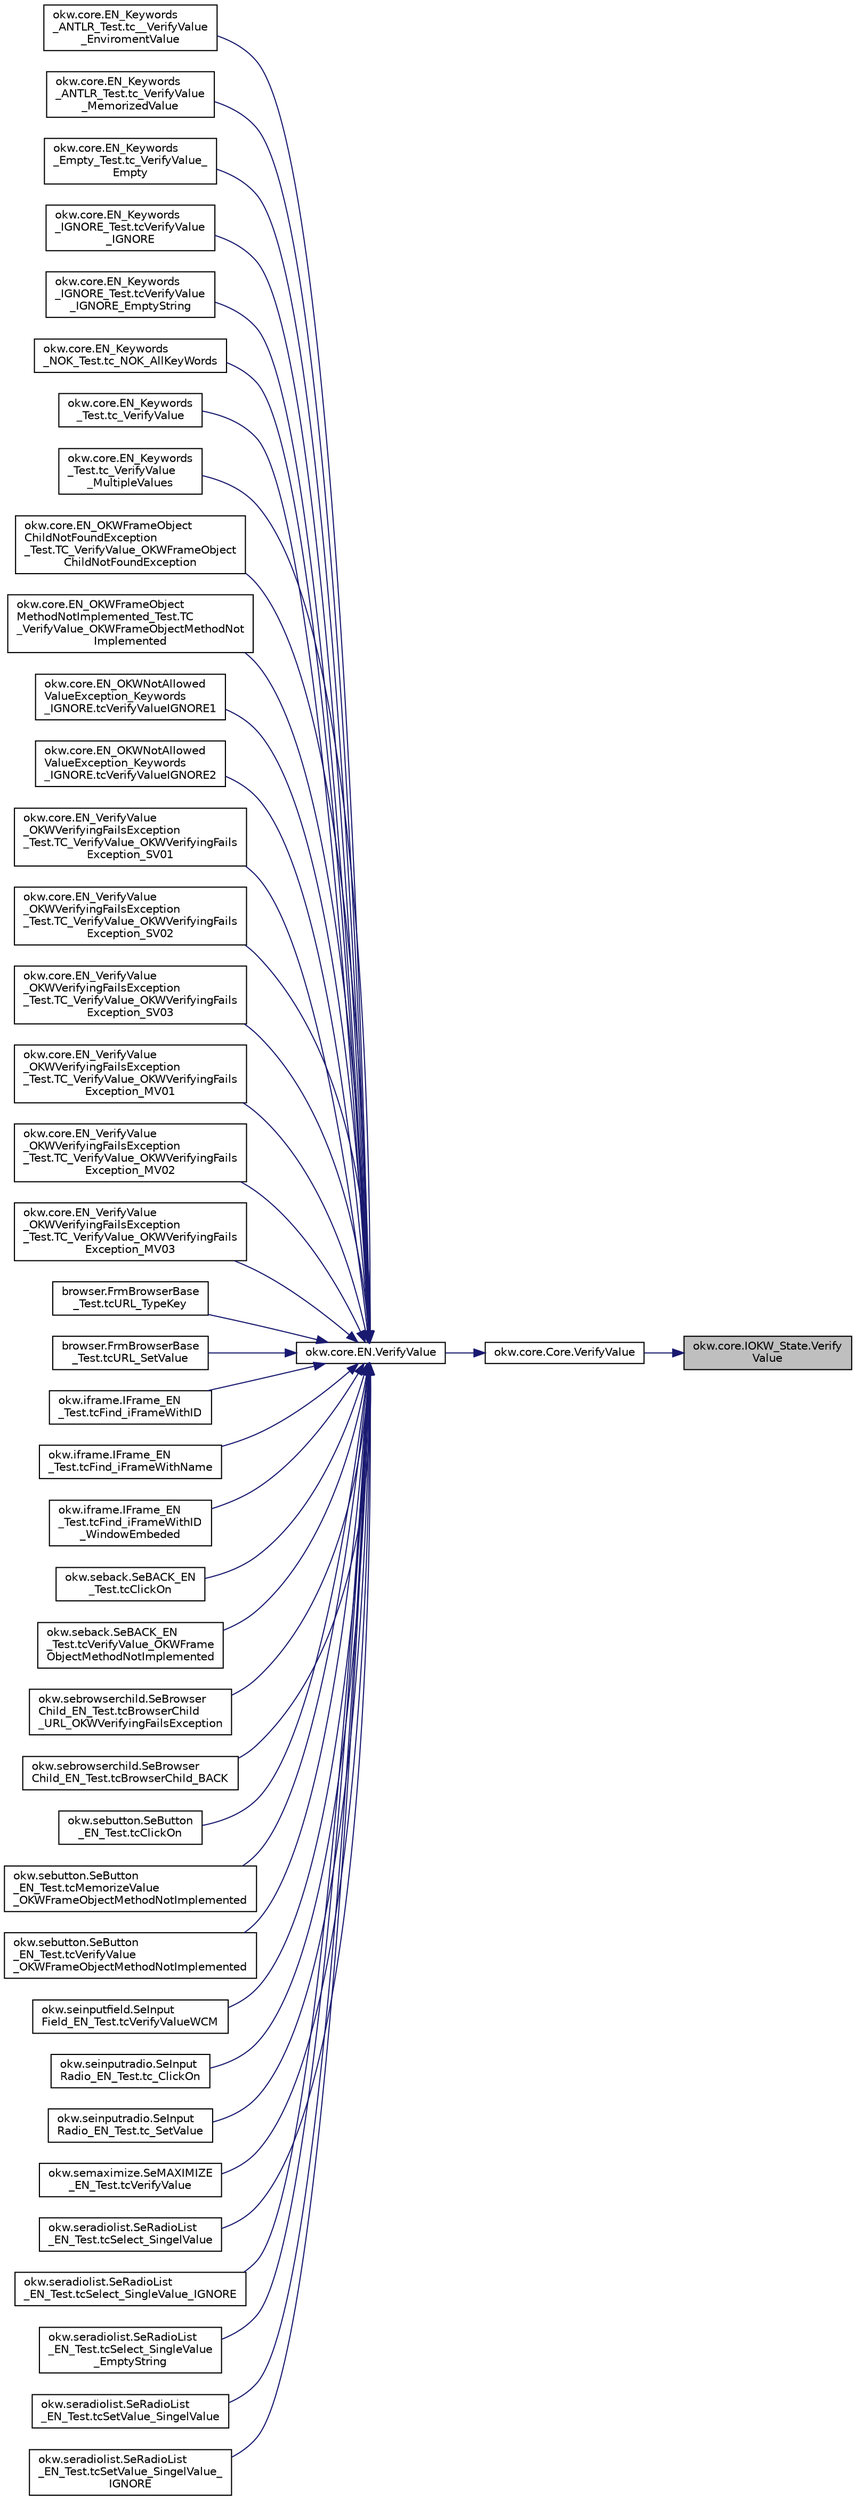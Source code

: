 digraph "okw.core.IOKW_State.VerifyValue"
{
 // INTERACTIVE_SVG=YES
 // LATEX_PDF_SIZE
  edge [fontname="Helvetica",fontsize="10",labelfontname="Helvetica",labelfontsize="10"];
  node [fontname="Helvetica",fontsize="10",shape=record];
  rankdir="RL";
  Node4311 [label="okw.core.IOKW_State.Verify\lValue",height=0.2,width=0.4,color="black", fillcolor="grey75", style="filled", fontcolor="black",tooltip="Prüft den Standardwert eines Objektes (in den meisten Fällen ist dies der angezeigte Text)."];
  Node4311 -> Node4312 [dir="back",color="midnightblue",fontsize="10",style="solid",fontname="Helvetica"];
  Node4312 [label="okw.core.Core.VerifyValue",height=0.2,width=0.4,color="black", fillcolor="white", style="filled",URL="$classokw_1_1core_1_1_core.html#aac0d21359cfabf641db830eadeb11721",tooltip="Prüft den Standardwert eines Objektes (in den meisten Fällen ist dies der angezeigte Text)."];
  Node4312 -> Node4313 [dir="back",color="midnightblue",fontsize="10",style="solid",fontname="Helvetica"];
  Node4313 [label="okw.core.EN.VerifyValue",height=0.2,width=0.4,color="black", fillcolor="white", style="filled",URL="$classokw_1_1core_1_1_e_n.html#adb1179b7a549509b59f95a87a52e295d",tooltip="Prüft den Standardwert eines Objektes (in den meisten Fällen ist dies der angezeigte Text)."];
  Node4313 -> Node4314 [dir="back",color="midnightblue",fontsize="10",style="solid",fontname="Helvetica"];
  Node4314 [label="okw.core.EN_Keywords\l_ANTLR_Test.tc__VerifyValue\l_EnviromentValue",height=0.2,width=0.4,color="black", fillcolor="white", style="filled",URL="$classokw_1_1core_1_1_e_n___keywords___a_n_t_l_r___test.html#a69a2b4ab3ce9ac32a1301aacf331381a",tooltip=" "];
  Node4313 -> Node4315 [dir="back",color="midnightblue",fontsize="10",style="solid",fontname="Helvetica"];
  Node4315 [label="okw.core.EN_Keywords\l_ANTLR_Test.tc_VerifyValue\l_MemorizedValue",height=0.2,width=0.4,color="black", fillcolor="white", style="filled",URL="$classokw_1_1core_1_1_e_n___keywords___a_n_t_l_r___test.html#aec41defef22482ea9a32bd654540ae50",tooltip=" "];
  Node4313 -> Node4316 [dir="back",color="midnightblue",fontsize="10",style="solid",fontname="Helvetica"];
  Node4316 [label="okw.core.EN_Keywords\l_Empty_Test.tc_VerifyValue_\lEmpty",height=0.2,width=0.4,color="black", fillcolor="white", style="filled",URL="$classokw_1_1core_1_1_e_n___keywords___empty___test.html#af5ac8434525ea2d957a519050bf183bb",tooltip="Prüft \"${EMPTY}\" für das Schlüsselwort VerifyValue(string,string)"];
  Node4313 -> Node4317 [dir="back",color="midnightblue",fontsize="10",style="solid",fontname="Helvetica"];
  Node4317 [label="okw.core.EN_Keywords\l_IGNORE_Test.tcVerifyValue\l_IGNORE",height=0.2,width=0.4,color="black", fillcolor="white", style="filled",URL="$classokw_1_1core_1_1_e_n___keywords___i_g_n_o_r_e___test.html#a65d01b274cba5d1b6800f618d685c986",tooltip=" "];
  Node4313 -> Node4318 [dir="back",color="midnightblue",fontsize="10",style="solid",fontname="Helvetica"];
  Node4318 [label="okw.core.EN_Keywords\l_IGNORE_Test.tcVerifyValue\l_IGNORE_EmptyString",height=0.2,width=0.4,color="black", fillcolor="white", style="filled",URL="$classokw_1_1core_1_1_e_n___keywords___i_g_n_o_r_e___test.html#a4d3d66d9ea520254327021bf3a24a8aa",tooltip=" "];
  Node4313 -> Node4319 [dir="back",color="midnightblue",fontsize="10",style="solid",fontname="Helvetica"];
  Node4319 [label="okw.core.EN_Keywords\l_NOK_Test.tc_NOK_AllKeyWords",height=0.2,width=0.4,color="black", fillcolor="white", style="filled",URL="$classokw_1_1core_1_1_e_n___keywords___n_o_k___test.html#a81a960a2341dfb0e27da7871291c84dc",tooltip="Prüft methoden aufruf für einen einfachen Click."];
  Node4313 -> Node4320 [dir="back",color="midnightblue",fontsize="10",style="solid",fontname="Helvetica"];
  Node4320 [label="okw.core.EN_Keywords\l_Test.tc_VerifyValue",height=0.2,width=0.4,color="black", fillcolor="white", style="filled",URL="$classokw_1_1core_1_1_e_n___keywords___test.html#ae1963b1902de4e3f470bc282a5ca5e62",tooltip=" "];
  Node4313 -> Node4321 [dir="back",color="midnightblue",fontsize="10",style="solid",fontname="Helvetica"];
  Node4321 [label="okw.core.EN_Keywords\l_Test.tc_VerifyValue\l_MultipleValues",height=0.2,width=0.4,color="black", fillcolor="white", style="filled",URL="$classokw_1_1core_1_1_e_n___keywords___test.html#adf8f2d647993419c2c2d16e0c99bb10b",tooltip=" "];
  Node4313 -> Node4322 [dir="back",color="midnightblue",fontsize="10",style="solid",fontname="Helvetica"];
  Node4322 [label="okw.core.EN_OKWFrameObject\lChildNotFoundException\l_Test.TC_VerifyValue_OKWFrameObject\lChildNotFoundException",height=0.2,width=0.4,color="black", fillcolor="white", style="filled",URL="$classokw_1_1core_1_1_e_n___o_k_w_frame_object_child_not_found_exception___test.html#adb144f727fff4d22e20c58738e2f7734",tooltip="Prüft ob die Ausnahme OKWFrameObjectChildNotFoundException durch die LFC-VerifyValue ausgelöst wird,..."];
  Node4313 -> Node4323 [dir="back",color="midnightblue",fontsize="10",style="solid",fontname="Helvetica"];
  Node4323 [label="okw.core.EN_OKWFrameObject\lMethodNotImplemented_Test.TC\l_VerifyValue_OKWFrameObjectMethodNot\lImplemented",height=0.2,width=0.4,color="black", fillcolor="white", style="filled",URL="$classokw_1_1core_1_1_e_n___o_k_w_frame_object_method_not_implemented___test.html#ab6b25943f057a3fee5f94ddd0bbebcbe",tooltip="Prüft ob die Ausnahme OKWFrameObjectMethodNotImplemented von VerifyValue( FN, ExpVal ) ausgelöst wird..."];
  Node4313 -> Node4324 [dir="back",color="midnightblue",fontsize="10",style="solid",fontname="Helvetica"];
  Node4324 [label="okw.core.EN_OKWNotAllowed\lValueException_Keywords\l_IGNORE.tcVerifyValueIGNORE1",height=0.2,width=0.4,color="black", fillcolor="white", style="filled",URL="$classokw_1_1core_1_1_e_n___o_k_w_not_allowed_value_exception___keywords___i_g_n_o_r_e.html#a6e5441fb000d52828713b71e4cd24a08",tooltip="Prüft ob \"${IGNORE} \" die Ausnahme okw.exceptions.OKWNotAllowedValueException auslöst."];
  Node4313 -> Node4325 [dir="back",color="midnightblue",fontsize="10",style="solid",fontname="Helvetica"];
  Node4325 [label="okw.core.EN_OKWNotAllowed\lValueException_Keywords\l_IGNORE.tcVerifyValueIGNORE2",height=0.2,width=0.4,color="black", fillcolor="white", style="filled",URL="$classokw_1_1core_1_1_e_n___o_k_w_not_allowed_value_exception___keywords___i_g_n_o_r_e.html#ac3b08fd389d2866d54800139f75a0d24",tooltip="Prüft ob \"\"${IGNORE}${TCN}\" die Ausnahme okw.exceptions.OKWNotAllowedValueException auslöst."];
  Node4313 -> Node4326 [dir="back",color="midnightblue",fontsize="10",style="solid",fontname="Helvetica"];
  Node4326 [label="okw.core.EN_VerifyValue\l_OKWVerifyingFailsException\l_Test.TC_VerifyValue_OKWVerifyingFails\lException_SV01",height=0.2,width=0.4,color="black", fillcolor="white", style="filled",URL="$classokw_1_1core_1_1_e_n___verify_value___o_k_w_verifying_fails_exception___test.html#a1760ac92fcea63c47c9d05c5df0912b1",tooltip="Prüft, ob die Ausnahme OKWVerifyingFailsException bei einem Soll/Ist-Vergleich ausgelöst wird."];
  Node4313 -> Node4327 [dir="back",color="midnightblue",fontsize="10",style="solid",fontname="Helvetica"];
  Node4327 [label="okw.core.EN_VerifyValue\l_OKWVerifyingFailsException\l_Test.TC_VerifyValue_OKWVerifyingFails\lException_SV02",height=0.2,width=0.4,color="black", fillcolor="white", style="filled",URL="$classokw_1_1core_1_1_e_n___verify_value___o_k_w_verifying_fails_exception___test.html#a81a4ecd3707616e1c4c652269e9fde06",tooltip="Prüft, ob die Ausnahme OKWVerifyingFailsException bei einem Soll/Ist-Vergleich ausgelöst wird."];
  Node4313 -> Node4328 [dir="back",color="midnightblue",fontsize="10",style="solid",fontname="Helvetica"];
  Node4328 [label="okw.core.EN_VerifyValue\l_OKWVerifyingFailsException\l_Test.TC_VerifyValue_OKWVerifyingFails\lException_SV03",height=0.2,width=0.4,color="black", fillcolor="white", style="filled",URL="$classokw_1_1core_1_1_e_n___verify_value___o_k_w_verifying_fails_exception___test.html#a5d33f0d3723504438353b478a208a6cb",tooltip="Prüft, ob die Ausnahme OKWVerifyingFailsException bei einem Soll/Ist-Vergleich ausgelöst wird."];
  Node4313 -> Node4329 [dir="back",color="midnightblue",fontsize="10",style="solid",fontname="Helvetica"];
  Node4329 [label="okw.core.EN_VerifyValue\l_OKWVerifyingFailsException\l_Test.TC_VerifyValue_OKWVerifyingFails\lException_MV01",height=0.2,width=0.4,color="black", fillcolor="white", style="filled",URL="$classokw_1_1core_1_1_e_n___verify_value___o_k_w_verifying_fails_exception___test.html#ab4b3d6e5779c078ce4bfe7116d0cf96c",tooltip="Prüft, ob die Ausnahme OKWVerifyingFailsException bei einem Soll/Ist-Vergleich ausgelöst wird."];
  Node4313 -> Node4330 [dir="back",color="midnightblue",fontsize="10",style="solid",fontname="Helvetica"];
  Node4330 [label="okw.core.EN_VerifyValue\l_OKWVerifyingFailsException\l_Test.TC_VerifyValue_OKWVerifyingFails\lException_MV02",height=0.2,width=0.4,color="black", fillcolor="white", style="filled",URL="$classokw_1_1core_1_1_e_n___verify_value___o_k_w_verifying_fails_exception___test.html#ad4a9fd1fc57e02b0c78ceed0d8315de0",tooltip="Prüft, ob die Ausnahme OKWVerifyingFailsException bei einem Soll/Ist-Vergleich ausgelöst wird."];
  Node4313 -> Node4331 [dir="back",color="midnightblue",fontsize="10",style="solid",fontname="Helvetica"];
  Node4331 [label="okw.core.EN_VerifyValue\l_OKWVerifyingFailsException\l_Test.TC_VerifyValue_OKWVerifyingFails\lException_MV03",height=0.2,width=0.4,color="black", fillcolor="white", style="filled",URL="$classokw_1_1core_1_1_e_n___verify_value___o_k_w_verifying_fails_exception___test.html#a4a8fb8e242bfff36f1e9e3b390399d96",tooltip="Prüft, ob die Ausnahme OKWVerifyingFailsException bei einem Soll/Ist-Vergleich ausgelöst wird."];
  Node4313 -> Node4332 [dir="back",color="midnightblue",fontsize="10",style="solid",fontname="Helvetica"];
  Node4332 [label="browser.FrmBrowserBase\l_Test.tcURL_TypeKey",height=0.2,width=0.4,color="black", fillcolor="white", style="filled",URL="$classbrowser_1_1_frm_browser_base___test.html#a92a9bd4a76e27cda9ad2d68e0707240c",tooltip="Testet das Schlüsselwort TypeKey( FN, Val ) der Klasse SeURL."];
  Node4313 -> Node4333 [dir="back",color="midnightblue",fontsize="10",style="solid",fontname="Helvetica"];
  Node4333 [label="browser.FrmBrowserBase\l_Test.tcURL_SetValue",height=0.2,width=0.4,color="black", fillcolor="white", style="filled",URL="$classbrowser_1_1_frm_browser_base___test.html#aeec8207d2b5d95d4a5df71d83176f06e",tooltip="Testet das Schlüsselwort SetValue( FN ) der Klasse SeURL."];
  Node4313 -> Node4334 [dir="back",color="midnightblue",fontsize="10",style="solid",fontname="Helvetica"];
  Node4334 [label="okw.iframe.IFrame_EN\l_Test.tcFind_iFrameWithID",height=0.2,width=0.4,color="black", fillcolor="white", style="filled",URL="$classokw_1_1iframe_1_1_i_frame___e_n___test.html#adee33017452489e5a0ef80aaafb626cc",tooltip="Testet die Implementierung des Schlüsselwortes ClickOn( FN ) für Klasse SeBACK ."];
  Node4313 -> Node4335 [dir="back",color="midnightblue",fontsize="10",style="solid",fontname="Helvetica"];
  Node4335 [label="okw.iframe.IFrame_EN\l_Test.tcFind_iFrameWithName",height=0.2,width=0.4,color="black", fillcolor="white", style="filled",URL="$classokw_1_1iframe_1_1_i_frame___e_n___test.html#aab35fb15a8b81f6ff5ac834683b47b7d",tooltip="Testet die Implementierung des Schlüsselwortes ClickOn( FN ) für Klasse SeBACK ."];
  Node4313 -> Node4336 [dir="back",color="midnightblue",fontsize="10",style="solid",fontname="Helvetica"];
  Node4336 [label="okw.iframe.IFrame_EN\l_Test.tcFind_iFrameWithID\l_WindowEmbeded",height=0.2,width=0.4,color="black", fillcolor="white", style="filled",URL="$classokw_1_1iframe_1_1_i_frame___e_n___test.html#ade87d4affe77d15eee6cfc4300957347",tooltip="Testet die Implementierung des Schlüsselwortes ClickOn( FN ) für Klasse SeBACK ."];
  Node4313 -> Node4337 [dir="back",color="midnightblue",fontsize="10",style="solid",fontname="Helvetica"];
  Node4337 [label="okw.seback.SeBACK_EN\l_Test.tcClickOn",height=0.2,width=0.4,color="black", fillcolor="white", style="filled",URL="$classokw_1_1seback_1_1_se_b_a_c_k___e_n___test.html#a38cc17dd93bc6675ac5c9000bb7b2f88",tooltip="Testet die Implementierung des Schlüsselwortes ClickOn( FN ) für Klasse SeBACK ."];
  Node4313 -> Node4338 [dir="back",color="midnightblue",fontsize="10",style="solid",fontname="Helvetica"];
  Node4338 [label="okw.seback.SeBACK_EN\l_Test.tcVerifyValue_OKWFrame\lObjectMethodNotImplemented",height=0.2,width=0.4,color="black", fillcolor="white", style="filled",URL="$classokw_1_1seback_1_1_se_b_a_c_k___e_n___test.html#a3bfedd9d47a3a81a8000043a404b08c8",tooltip="Test des Schlüsselwortes \"VerifyValue( FN, ExpVal ) für SeBACK."];
  Node4313 -> Node4339 [dir="back",color="midnightblue",fontsize="10",style="solid",fontname="Helvetica"];
  Node4339 [label="okw.sebrowserchild.SeBrowser\lChild_EN_Test.tcBrowserChild\l_URL_OKWVerifyingFailsException",height=0.2,width=0.4,color="black", fillcolor="white", style="filled",URL="$classokw_1_1sebrowserchild_1_1_se_browser_child___e_n___test.html#a2f3ce16a46d55b4a2cceeb52a3283235",tooltip="Prüfen ob URL-Implemnetierung im BrowserChild vorhanden."];
  Node4313 -> Node4340 [dir="back",color="midnightblue",fontsize="10",style="solid",fontname="Helvetica"];
  Node4340 [label="okw.sebrowserchild.SeBrowser\lChild_EN_Test.tcBrowserChild_BACK",height=0.2,width=0.4,color="black", fillcolor="white", style="filled",URL="$classokw_1_1sebrowserchild_1_1_se_browser_child___e_n___test.html#a5cc12c26fcd5f8f30e7feabeffc1f88d",tooltip="Prüft ob bei nicht vorhandenem Browserchild die Exception \"\" ausgelöst wird."];
  Node4313 -> Node4341 [dir="back",color="midnightblue",fontsize="10",style="solid",fontname="Helvetica"];
  Node4341 [label="okw.sebutton.SeButton\l_EN_Test.tcClickOn",height=0.2,width=0.4,color="black", fillcolor="white", style="filled",URL="$classokw_1_1sebutton_1_1_se_button___e_n___test.html#a3e53bc3783c7938da9f5c0a65fe5970f",tooltip="Test des Schlüsselwortes ClickOn für den GUI-Adapter SeButton."];
  Node4313 -> Node4342 [dir="back",color="midnightblue",fontsize="10",style="solid",fontname="Helvetica"];
  Node4342 [label="okw.sebutton.SeButton\l_EN_Test.tcMemorizeValue\l_OKWFrameObjectMethodNotImplemented",height=0.2,width=0.4,color="black", fillcolor="white", style="filled",URL="$classokw_1_1sebutton_1_1_se_button___e_n___test.html#a0d78b201473773b645cba9916378dd3d",tooltip="Test des Schlüsselwortes MemorizeValue für den GUI-Adapter SeButton."];
  Node4313 -> Node4343 [dir="back",color="midnightblue",fontsize="10",style="solid",fontname="Helvetica"];
  Node4343 [label="okw.sebutton.SeButton\l_EN_Test.tcVerifyValue\l_OKWFrameObjectMethodNotImplemented",height=0.2,width=0.4,color="black", fillcolor="white", style="filled",URL="$classokw_1_1sebutton_1_1_se_button___e_n___test.html#a31bccc22e011c06e931c6bc8290feef8",tooltip="Test des Schlüsselwortes VerifyValue für den GUI-Adapter SeButton."];
  Node4313 -> Node4344 [dir="back",color="midnightblue",fontsize="10",style="solid",fontname="Helvetica"];
  Node4344 [label="okw.seinputfield.SeInput\lField_EN_Test.tcVerifyValueWCM",height=0.2,width=0.4,color="black", fillcolor="white", style="filled",URL="$classokw_1_1seinputfield_1_1_se_input_field___e_n___test.html#a7373d619dd181c405e1181a1fdac3f3a",tooltip="Test des Schlüsselwortes \"VerifyValueWCM( FN, ExpValu ) für SeInputText."];
  Node4313 -> Node4345 [dir="back",color="midnightblue",fontsize="10",style="solid",fontname="Helvetica"];
  Node4345 [label="okw.seinputradio.SeInput\lRadio_EN_Test.tc_ClickOn",height=0.2,width=0.4,color="black", fillcolor="white", style="filled",URL="$classokw_1_1seinputradio_1_1_se_input_radio___e_n___test.html#a9f60058d4056c5fef76fc3eed794f57c",tooltip="Test des Schlüsselwortes ClickOn() für den GUI-Adapter SeInputRadio."];
  Node4313 -> Node4346 [dir="back",color="midnightblue",fontsize="10",style="solid",fontname="Helvetica"];
  Node4346 [label="okw.seinputradio.SeInput\lRadio_EN_Test.tc_SetValue",height=0.2,width=0.4,color="black", fillcolor="white", style="filled",URL="$classokw_1_1seinputradio_1_1_se_input_radio___e_n___test.html#a669d4a497c5e5692ff6e7c5ebc5cd2c1",tooltip="Test des Schlüsselwortes SetValue( FN, Val ) für den GUI-Adapter SeInputRadio."];
  Node4313 -> Node4347 [dir="back",color="midnightblue",fontsize="10",style="solid",fontname="Helvetica"];
  Node4347 [label="okw.semaximize.SeMAXIMIZE\l_EN_Test.tcVerifyValue",height=0.2,width=0.4,color="black", fillcolor="white", style="filled",URL="$classokw_1_1semaximize_1_1_se_m_a_x_i_m_i_z_e___e_n___test.html#ae9f39ad405bec3c9d2ea2f338b25edd3",tooltip="Test des Schlüsselwortes \"VerifyValue( FN, ExpVal ) für SeMAXIMIZE."];
  Node4313 -> Node4348 [dir="back",color="midnightblue",fontsize="10",style="solid",fontname="Helvetica"];
  Node4348 [label="okw.seradiolist.SeRadioList\l_EN_Test.tcSelect_SingelValue",height=0.2,width=0.4,color="black", fillcolor="white", style="filled",URL="$classokw_1_1seradiolist_1_1_se_radio_list___e_n___test.html#a013a5053619e12d3f15cb048a5923e09",tooltip="Testziel: Prüft, ob ein einzelner Wert gewählt wird."];
  Node4313 -> Node4349 [dir="back",color="midnightblue",fontsize="10",style="solid",fontname="Helvetica"];
  Node4349 [label="okw.seradiolist.SeRadioList\l_EN_Test.tcSelect_SingleValue_IGNORE",height=0.2,width=0.4,color="black", fillcolor="white", style="filled",URL="$classokw_1_1seradiolist_1_1_se_radio_list___e_n___test.html#ab79c192a83b3c6e77be02ee5aa149431",tooltip="Prüft die Methode SeRadioList.Select(), ob \"${IGNORE}\" keine Aktivität im Objekt aulösen."];
  Node4313 -> Node4350 [dir="back",color="midnightblue",fontsize="10",style="solid",fontname="Helvetica"];
  Node4350 [label="okw.seradiolist.SeRadioList\l_EN_Test.tcSelect_SingleValue\l_EmptyString",height=0.2,width=0.4,color="black", fillcolor="white", style="filled",URL="$classokw_1_1seradiolist_1_1_se_radio_list___e_n___test.html#ae0b6d8441182b1f031786f05ca790c40",tooltip="Prüft die Methode SeRadioList.Select(), dass \"\" keine Aktivität im Objekt aulösen."];
  Node4313 -> Node4351 [dir="back",color="midnightblue",fontsize="10",style="solid",fontname="Helvetica"];
  Node4351 [label="okw.seradiolist.SeRadioList\l_EN_Test.tcSetValue_SingelValue",height=0.2,width=0.4,color="black", fillcolor="white", style="filled",URL="$classokw_1_1seradiolist_1_1_se_radio_list___e_n___test.html#a24f83cfa0aa2811c8571615c3f115eef",tooltip="Prüft die Methode SeRadioList.SetValue() ob ein einzelner Wert ausgewählt wird."];
  Node4313 -> Node4352 [dir="back",color="midnightblue",fontsize="10",style="solid",fontname="Helvetica"];
  Node4352 [label="okw.seradiolist.SeRadioList\l_EN_Test.tcSetValue_SingelValue_\lIGNORE",height=0.2,width=0.4,color="black", fillcolor="white", style="filled",URL="$classokw_1_1seradiolist_1_1_se_radio_list___e_n___test.html#a77eb849eac4bb644107a13c10c21705b",tooltip="Prüft die Methode SetValue() der Klasse SeRadioList, ob ${IGNORE} und \"\" keine Aktivität auf der GUI ..."];
}
